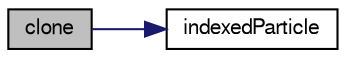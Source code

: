 digraph "clone"
{
  bgcolor="transparent";
  edge [fontname="FreeSans",fontsize="10",labelfontname="FreeSans",labelfontsize="10"];
  node [fontname="FreeSans",fontsize="10",shape=record];
  rankdir="LR";
  Node11 [label="clone",height=0.2,width=0.4,color="black", fillcolor="grey75", style="filled", fontcolor="black"];
  Node11 -> Node12 [color="midnightblue",fontsize="10",style="solid",fontname="FreeSans"];
  Node12 [label="indexedParticle",height=0.2,width=0.4,color="black",URL="$a23570.html#ad76f5883a03b164c0f5a5bec4581dbe4",tooltip="Construct from components. "];
}
